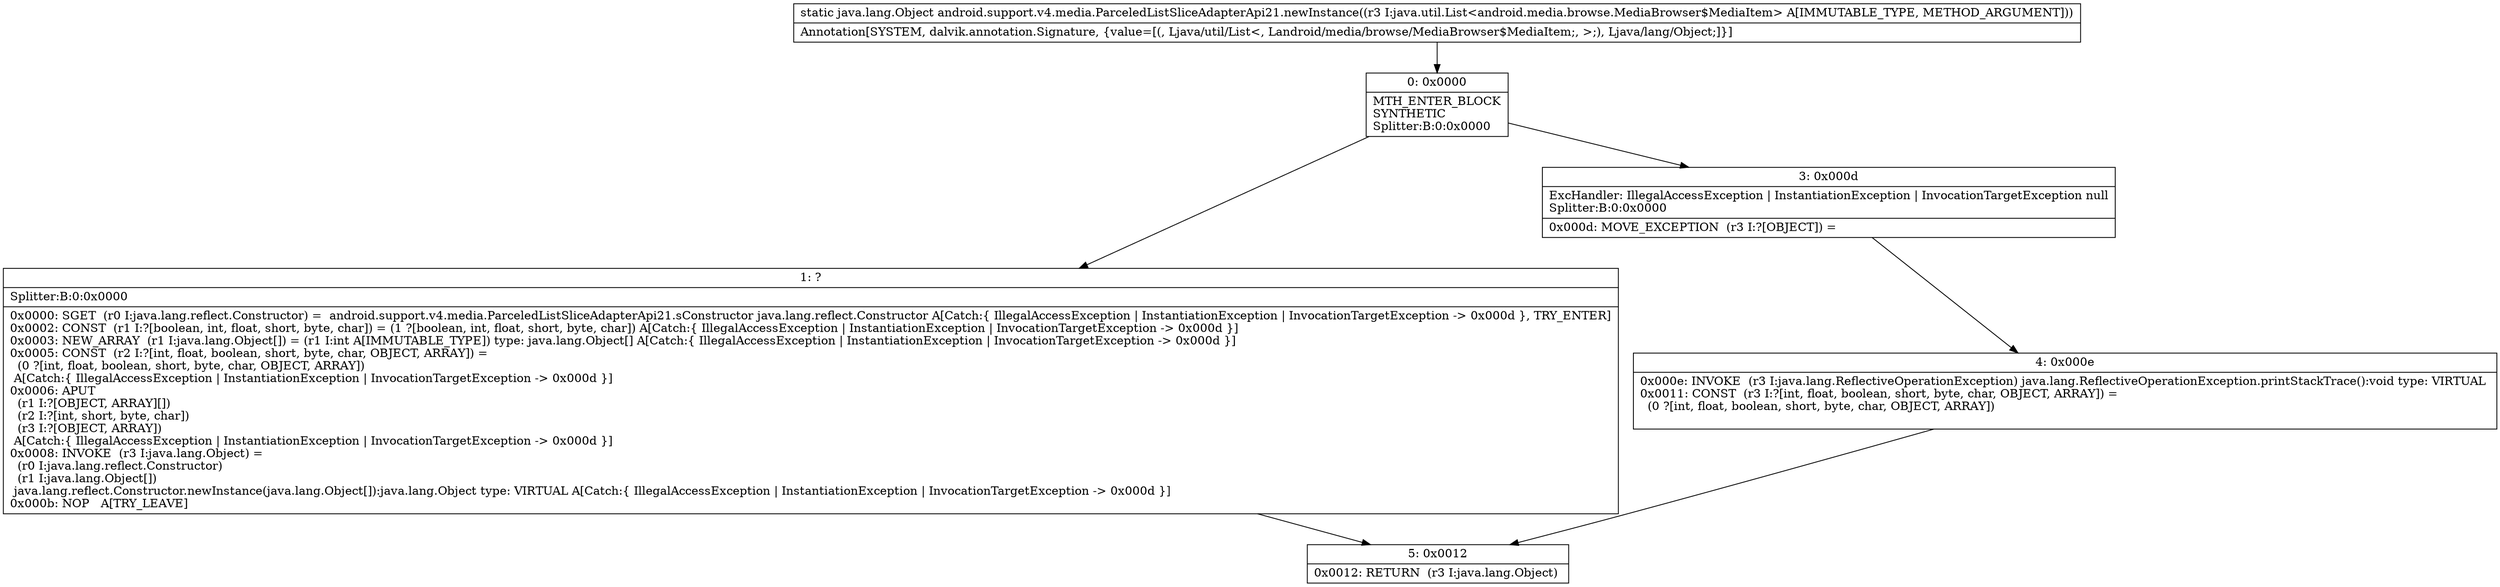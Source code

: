 digraph "CFG forandroid.support.v4.media.ParceledListSliceAdapterApi21.newInstance(Ljava\/util\/List;)Ljava\/lang\/Object;" {
Node_0 [shape=record,label="{0\:\ 0x0000|MTH_ENTER_BLOCK\lSYNTHETIC\lSplitter:B:0:0x0000\l}"];
Node_1 [shape=record,label="{1\:\ ?|Splitter:B:0:0x0000\l|0x0000: SGET  (r0 I:java.lang.reflect.Constructor) =  android.support.v4.media.ParceledListSliceAdapterApi21.sConstructor java.lang.reflect.Constructor A[Catch:\{ IllegalAccessException \| InstantiationException \| InvocationTargetException \-\> 0x000d \}, TRY_ENTER]\l0x0002: CONST  (r1 I:?[boolean, int, float, short, byte, char]) = (1 ?[boolean, int, float, short, byte, char]) A[Catch:\{ IllegalAccessException \| InstantiationException \| InvocationTargetException \-\> 0x000d \}]\l0x0003: NEW_ARRAY  (r1 I:java.lang.Object[]) = (r1 I:int A[IMMUTABLE_TYPE]) type: java.lang.Object[] A[Catch:\{ IllegalAccessException \| InstantiationException \| InvocationTargetException \-\> 0x000d \}]\l0x0005: CONST  (r2 I:?[int, float, boolean, short, byte, char, OBJECT, ARRAY]) = \l  (0 ?[int, float, boolean, short, byte, char, OBJECT, ARRAY])\l A[Catch:\{ IllegalAccessException \| InstantiationException \| InvocationTargetException \-\> 0x000d \}]\l0x0006: APUT  \l  (r1 I:?[OBJECT, ARRAY][])\l  (r2 I:?[int, short, byte, char])\l  (r3 I:?[OBJECT, ARRAY])\l A[Catch:\{ IllegalAccessException \| InstantiationException \| InvocationTargetException \-\> 0x000d \}]\l0x0008: INVOKE  (r3 I:java.lang.Object) = \l  (r0 I:java.lang.reflect.Constructor)\l  (r1 I:java.lang.Object[])\l java.lang.reflect.Constructor.newInstance(java.lang.Object[]):java.lang.Object type: VIRTUAL A[Catch:\{ IllegalAccessException \| InstantiationException \| InvocationTargetException \-\> 0x000d \}]\l0x000b: NOP   A[TRY_LEAVE]\l}"];
Node_3 [shape=record,label="{3\:\ 0x000d|ExcHandler: IllegalAccessException \| InstantiationException \| InvocationTargetException null\lSplitter:B:0:0x0000\l|0x000d: MOVE_EXCEPTION  (r3 I:?[OBJECT]) =  \l}"];
Node_4 [shape=record,label="{4\:\ 0x000e|0x000e: INVOKE  (r3 I:java.lang.ReflectiveOperationException) java.lang.ReflectiveOperationException.printStackTrace():void type: VIRTUAL \l0x0011: CONST  (r3 I:?[int, float, boolean, short, byte, char, OBJECT, ARRAY]) = \l  (0 ?[int, float, boolean, short, byte, char, OBJECT, ARRAY])\l \l}"];
Node_5 [shape=record,label="{5\:\ 0x0012|0x0012: RETURN  (r3 I:java.lang.Object) \l}"];
MethodNode[shape=record,label="{static java.lang.Object android.support.v4.media.ParceledListSliceAdapterApi21.newInstance((r3 I:java.util.List\<android.media.browse.MediaBrowser$MediaItem\> A[IMMUTABLE_TYPE, METHOD_ARGUMENT]))  | Annotation[SYSTEM, dalvik.annotation.Signature, \{value=[(, Ljava\/util\/List\<, Landroid\/media\/browse\/MediaBrowser$MediaItem;, \>;), Ljava\/lang\/Object;]\}]\l}"];
MethodNode -> Node_0;
Node_0 -> Node_1;
Node_0 -> Node_3;
Node_1 -> Node_5;
Node_3 -> Node_4;
Node_4 -> Node_5;
}


